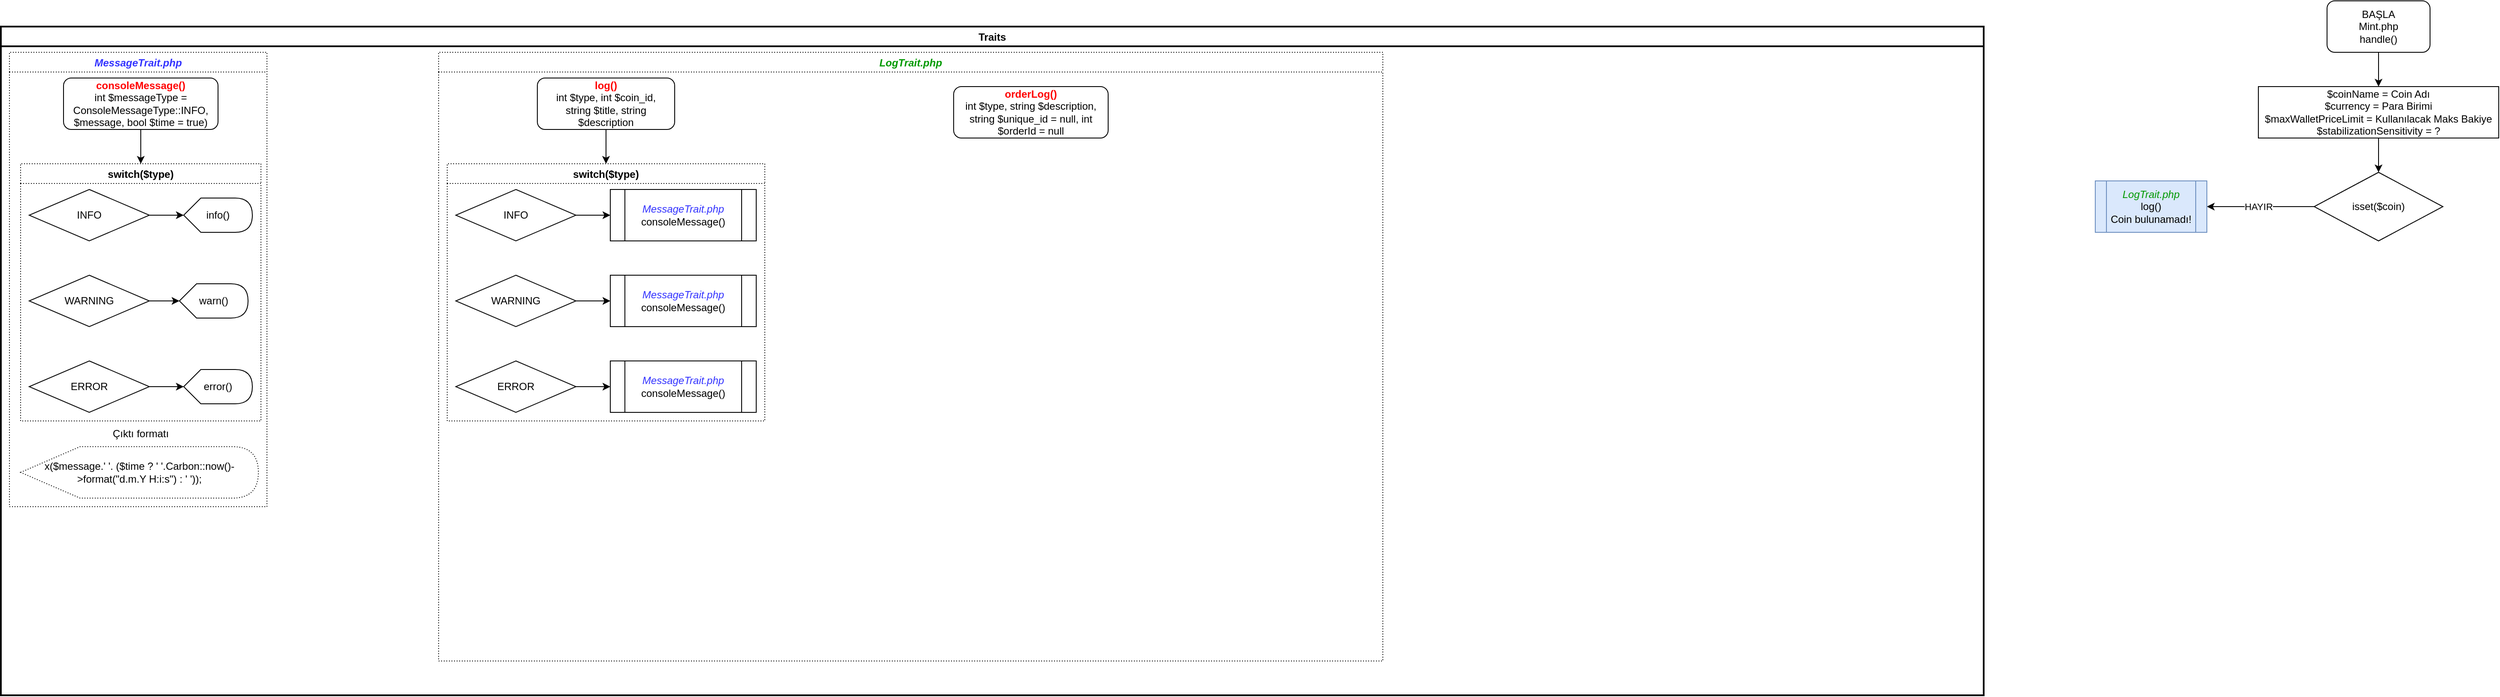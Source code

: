 <mxfile version="16.6.1" type="device"><diagram id="x8hatgNUpiKTEMEIa-kR" name="Page-1"><mxGraphModel dx="3903" dy="762" grid="1" gridSize="10" guides="1" tooltips="1" connect="1" arrows="1" fold="1" page="1" pageScale="1" pageWidth="827" pageHeight="1169" math="0" shadow="0"><root><mxCell id="0"/><mxCell id="1" parent="0"/><mxCell id="3pJT1Yo_kvICrIQvbIsh-3" style="edgeStyle=orthogonalEdgeStyle;rounded=0;orthogonalLoop=1;jettySize=auto;html=1;exitX=0.5;exitY=1;exitDx=0;exitDy=0;entryX=0.5;entryY=0;entryDx=0;entryDy=0;" edge="1" parent="1" source="GC-zcvYqzUX5ZqW-y8M7-28" target="3pJT1Yo_kvICrIQvbIsh-2"><mxGeometry relative="1" as="geometry"/></mxCell><mxCell id="GC-zcvYqzUX5ZqW-y8M7-28" value="BAŞLA&lt;br&gt;Mint.php&lt;br&gt;handle()" style="rounded=1;whiteSpace=wrap;html=1;" parent="1" vertex="1"><mxGeometry x="340" width="120" height="60" as="geometry"/></mxCell><mxCell id="3pJT1Yo_kvICrIQvbIsh-7" style="edgeStyle=orthogonalEdgeStyle;rounded=0;orthogonalLoop=1;jettySize=auto;html=1;exitX=0;exitY=0.5;exitDx=0;exitDy=0;entryX=1;entryY=0.5;entryDx=0;entryDy=0;" edge="1" parent="1" source="GC-zcvYqzUX5ZqW-y8M7-29" target="3pJT1Yo_kvICrIQvbIsh-11"><mxGeometry relative="1" as="geometry"><mxPoint x="210" y="270" as="targetPoint"/></mxGeometry></mxCell><mxCell id="3pJT1Yo_kvICrIQvbIsh-9" value="HAYIR" style="edgeLabel;html=1;align=center;verticalAlign=middle;resizable=0;points=[];" vertex="1" connectable="0" parent="3pJT1Yo_kvICrIQvbIsh-7"><mxGeometry x="0.328" y="2" relative="1" as="geometry"><mxPoint x="18" y="-2" as="offset"/></mxGeometry></mxCell><mxCell id="GC-zcvYqzUX5ZqW-y8M7-29" value="isset($coin)" style="rhombus;whiteSpace=wrap;html=1;" parent="1" vertex="1"><mxGeometry x="325" y="200" width="150" height="80" as="geometry"/></mxCell><mxCell id="3pJT1Yo_kvICrIQvbIsh-10" style="edgeStyle=orthogonalEdgeStyle;rounded=0;orthogonalLoop=1;jettySize=auto;html=1;exitX=0.5;exitY=1;exitDx=0;exitDy=0;entryX=0.5;entryY=0;entryDx=0;entryDy=0;" edge="1" parent="1" source="3pJT1Yo_kvICrIQvbIsh-2" target="GC-zcvYqzUX5ZqW-y8M7-29"><mxGeometry relative="1" as="geometry"/></mxCell><mxCell id="3pJT1Yo_kvICrIQvbIsh-2" value="$coinName = Coin Adı&lt;br&gt;$currency = Para Birimi&lt;br&gt;$maxWalletPriceLimit = Kullanılacak Maks Bakiye&lt;br&gt;$stabilizationSensitivity = ?" style="rounded=0;whiteSpace=wrap;html=1;" vertex="1" parent="1"><mxGeometry x="260" y="100" width="280" height="60" as="geometry"/></mxCell><mxCell id="3pJT1Yo_kvICrIQvbIsh-11" value="&lt;span&gt;&lt;font color=&quot;#009900&quot; style=&quot;font-style: italic&quot;&gt;LogTrait.php&lt;/font&gt;&lt;br&gt;log()&lt;/span&gt;&lt;br&gt;&lt;span&gt;Coin bulunamadı!&lt;/span&gt;" style="shape=process;whiteSpace=wrap;html=1;backgroundOutline=1;fillColor=#dae8fc;strokeColor=#6c8ebf;" vertex="1" parent="1"><mxGeometry x="70" y="210" width="130" height="60" as="geometry"/></mxCell><mxCell id="3pJT1Yo_kvICrIQvbIsh-24" value="Traits" style="swimlane;strokeWidth=2;" vertex="1" parent="1"><mxGeometry x="-2370" y="30" width="2310" height="780" as="geometry"><mxRectangle x="-2360" y="30" width="60" height="23" as="alternateBounds"/></mxGeometry></mxCell><mxCell id="3pJT1Yo_kvICrIQvbIsh-23" value="MessageTrait.php" style="swimlane;strokeColor=#000000;strokeWidth=1;dashed=1;dashPattern=1 2;fontColor=#3333FF;fontStyle=3" vertex="1" parent="3pJT1Yo_kvICrIQvbIsh-24"><mxGeometry x="10" y="30" width="300" height="530" as="geometry"><mxRectangle x="10" y="30" width="130" height="23" as="alternateBounds"/></mxGeometry></mxCell><mxCell id="3pJT1Yo_kvICrIQvbIsh-63" style="edgeStyle=orthogonalEdgeStyle;rounded=0;orthogonalLoop=1;jettySize=auto;html=1;exitX=0.5;exitY=1;exitDx=0;exitDy=0;entryX=0.5;entryY=0;entryDx=0;entryDy=0;fontColor=#000000;" edge="1" parent="3pJT1Yo_kvICrIQvbIsh-23" source="3pJT1Yo_kvICrIQvbIsh-25" target="3pJT1Yo_kvICrIQvbIsh-53"><mxGeometry relative="1" as="geometry"/></mxCell><mxCell id="3pJT1Yo_kvICrIQvbIsh-25" value="&lt;font color=&quot;#ff0000&quot;&gt;&lt;b&gt;consoleMessage()&lt;/b&gt;&lt;/font&gt;&lt;br&gt;int $messageType = ConsoleMessageType::INFO, $message, bool $time = true)" style="rounded=1;whiteSpace=wrap;html=1;" vertex="1" parent="3pJT1Yo_kvICrIQvbIsh-23"><mxGeometry x="63" y="30" width="180" height="60" as="geometry"/></mxCell><mxCell id="3pJT1Yo_kvICrIQvbIsh-53" value="switch($type)" style="swimlane;dashed=1;dashPattern=1 2;fontColor=#000000;strokeColor=default;strokeWidth=1;" vertex="1" parent="3pJT1Yo_kvICrIQvbIsh-23"><mxGeometry x="13" y="130" width="280" height="300" as="geometry"/></mxCell><mxCell id="3pJT1Yo_kvICrIQvbIsh-67" style="edgeStyle=orthogonalEdgeStyle;rounded=0;orthogonalLoop=1;jettySize=auto;html=1;exitX=1;exitY=0.5;exitDx=0;exitDy=0;entryX=0;entryY=0.5;entryDx=0;entryDy=0;entryPerimeter=0;fontColor=#000000;" edge="1" parent="3pJT1Yo_kvICrIQvbIsh-53" source="3pJT1Yo_kvICrIQvbIsh-54" target="3pJT1Yo_kvICrIQvbIsh-64"><mxGeometry relative="1" as="geometry"/></mxCell><mxCell id="3pJT1Yo_kvICrIQvbIsh-54" value="INFO" style="rhombus;whiteSpace=wrap;html=1;" vertex="1" parent="3pJT1Yo_kvICrIQvbIsh-53"><mxGeometry x="10" y="30" width="140" height="60" as="geometry"/></mxCell><mxCell id="3pJT1Yo_kvICrIQvbIsh-68" style="edgeStyle=orthogonalEdgeStyle;rounded=0;orthogonalLoop=1;jettySize=auto;html=1;exitX=1;exitY=0.5;exitDx=0;exitDy=0;entryX=0;entryY=0.5;entryDx=0;entryDy=0;entryPerimeter=0;fontColor=#000000;" edge="1" parent="3pJT1Yo_kvICrIQvbIsh-53" source="3pJT1Yo_kvICrIQvbIsh-55" target="3pJT1Yo_kvICrIQvbIsh-65"><mxGeometry relative="1" as="geometry"/></mxCell><mxCell id="3pJT1Yo_kvICrIQvbIsh-55" value="WARNING" style="rhombus;whiteSpace=wrap;html=1;" vertex="1" parent="3pJT1Yo_kvICrIQvbIsh-53"><mxGeometry x="10" y="130" width="140" height="60" as="geometry"/></mxCell><mxCell id="3pJT1Yo_kvICrIQvbIsh-69" style="edgeStyle=orthogonalEdgeStyle;rounded=0;orthogonalLoop=1;jettySize=auto;html=1;exitX=1;exitY=0.5;exitDx=0;exitDy=0;entryX=0;entryY=0.5;entryDx=0;entryDy=0;entryPerimeter=0;fontColor=#000000;" edge="1" parent="3pJT1Yo_kvICrIQvbIsh-53" source="3pJT1Yo_kvICrIQvbIsh-56" target="3pJT1Yo_kvICrIQvbIsh-66"><mxGeometry relative="1" as="geometry"/></mxCell><mxCell id="3pJT1Yo_kvICrIQvbIsh-56" value="ERROR" style="rhombus;whiteSpace=wrap;html=1;" vertex="1" parent="3pJT1Yo_kvICrIQvbIsh-53"><mxGeometry x="10" y="230" width="140" height="60" as="geometry"/></mxCell><mxCell id="3pJT1Yo_kvICrIQvbIsh-64" value="info()" style="shape=display;whiteSpace=wrap;html=1;" vertex="1" parent="3pJT1Yo_kvICrIQvbIsh-53"><mxGeometry x="190" y="40" width="80" height="40" as="geometry"/></mxCell><mxCell id="3pJT1Yo_kvICrIQvbIsh-66" value="error()" style="shape=display;whiteSpace=wrap;html=1;" vertex="1" parent="3pJT1Yo_kvICrIQvbIsh-53"><mxGeometry x="190" y="240" width="80" height="40" as="geometry"/></mxCell><mxCell id="3pJT1Yo_kvICrIQvbIsh-65" value="warn()" style="shape=display;whiteSpace=wrap;html=1;" vertex="1" parent="3pJT1Yo_kvICrIQvbIsh-53"><mxGeometry x="185" y="140" width="80" height="40" as="geometry"/></mxCell><mxCell id="3pJT1Yo_kvICrIQvbIsh-71" value="x($message.' '. ($time ? ' '.Carbon::now()-&amp;gt;format(&quot;d.m.Y H:i:s&quot;) : ' '));" style="shape=display;whiteSpace=wrap;html=1;dashed=1;dashPattern=1 2;" vertex="1" parent="3pJT1Yo_kvICrIQvbIsh-23"><mxGeometry x="13" y="460" width="277" height="60" as="geometry"/></mxCell><mxCell id="3pJT1Yo_kvICrIQvbIsh-72" value="Çıktı formatı" style="text;html=1;strokeColor=none;fillColor=none;align=center;verticalAlign=middle;whiteSpace=wrap;rounded=0;dashed=1;dashPattern=1 2;fontColor=#000000;" vertex="1" parent="3pJT1Yo_kvICrIQvbIsh-23"><mxGeometry x="108" y="430" width="90" height="30" as="geometry"/></mxCell><mxCell id="3pJT1Yo_kvICrIQvbIsh-13" value="LogTrait.php" style="swimlane;dashed=1;dashPattern=1 2;fontColor=#009900;fontStyle=3" vertex="1" parent="3pJT1Yo_kvICrIQvbIsh-24"><mxGeometry x="510" y="30" width="1100" height="710" as="geometry"><mxRectangle x="980" y="30" width="110" height="23" as="alternateBounds"/></mxGeometry></mxCell><mxCell id="3pJT1Yo_kvICrIQvbIsh-52" style="edgeStyle=orthogonalEdgeStyle;rounded=0;orthogonalLoop=1;jettySize=auto;html=1;exitX=0.5;exitY=1;exitDx=0;exitDy=0;entryX=0.5;entryY=0;entryDx=0;entryDy=0;fontColor=#000000;" edge="1" parent="3pJT1Yo_kvICrIQvbIsh-13" source="3pJT1Yo_kvICrIQvbIsh-15" target="3pJT1Yo_kvICrIQvbIsh-51"><mxGeometry relative="1" as="geometry"/></mxCell><mxCell id="3pJT1Yo_kvICrIQvbIsh-15" value="&lt;font color=&quot;#ff0000&quot;&gt;&lt;b&gt;log()&lt;/b&gt;&lt;/font&gt;&lt;br&gt;int $type, int $coin_id, &lt;br&gt;string $title, string $description" style="rounded=1;whiteSpace=wrap;html=1;" vertex="1" parent="3pJT1Yo_kvICrIQvbIsh-13"><mxGeometry x="115" y="30" width="160" height="60" as="geometry"/></mxCell><mxCell id="3pJT1Yo_kvICrIQvbIsh-16" value="&lt;font color=&quot;#ff0000&quot;&gt;&lt;b&gt;orderLog()&lt;/b&gt;&lt;/font&gt;&lt;br&gt;int $type, string $description, string $unique_id = null, int $orderId = null" style="rounded=1;whiteSpace=wrap;html=1;" vertex="1" parent="3pJT1Yo_kvICrIQvbIsh-13"><mxGeometry x="600" y="40" width="180" height="60" as="geometry"/></mxCell><mxCell id="3pJT1Yo_kvICrIQvbIsh-51" value="switch($type)" style="swimlane;dashed=1;dashPattern=1 2;fontColor=#000000;strokeColor=default;strokeWidth=1;" vertex="1" parent="3pJT1Yo_kvICrIQvbIsh-13"><mxGeometry x="10" y="130" width="370" height="300" as="geometry"/></mxCell><mxCell id="3pJT1Yo_kvICrIQvbIsh-17" value="INFO" style="rhombus;whiteSpace=wrap;html=1;" vertex="1" parent="3pJT1Yo_kvICrIQvbIsh-51"><mxGeometry x="10" y="30" width="140" height="60" as="geometry"/></mxCell><mxCell id="3pJT1Yo_kvICrIQvbIsh-18" value="WARNING" style="rhombus;whiteSpace=wrap;html=1;" vertex="1" parent="3pJT1Yo_kvICrIQvbIsh-51"><mxGeometry x="10" y="130" width="140" height="60" as="geometry"/></mxCell><mxCell id="3pJT1Yo_kvICrIQvbIsh-19" value="ERROR" style="rhombus;whiteSpace=wrap;html=1;" vertex="1" parent="3pJT1Yo_kvICrIQvbIsh-51"><mxGeometry x="10" y="230" width="140" height="60" as="geometry"/></mxCell><mxCell id="3pJT1Yo_kvICrIQvbIsh-38" value="&lt;font color=&quot;#3333ff&quot;&gt;&lt;i&gt;MessageTrait.php&lt;/i&gt;&lt;/font&gt;&lt;br&gt;consoleMessage()&lt;br&gt;" style="shape=process;whiteSpace=wrap;html=1;backgroundOutline=1;" vertex="1" parent="3pJT1Yo_kvICrIQvbIsh-51"><mxGeometry x="190" y="30" width="170" height="60" as="geometry"/></mxCell><mxCell id="3pJT1Yo_kvICrIQvbIsh-41" style="edgeStyle=orthogonalEdgeStyle;rounded=0;orthogonalLoop=1;jettySize=auto;html=1;exitX=1;exitY=0.5;exitDx=0;exitDy=0;entryX=0;entryY=0.5;entryDx=0;entryDy=0;" edge="1" parent="3pJT1Yo_kvICrIQvbIsh-51" source="3pJT1Yo_kvICrIQvbIsh-17" target="3pJT1Yo_kvICrIQvbIsh-38"><mxGeometry relative="1" as="geometry"/></mxCell><mxCell id="3pJT1Yo_kvICrIQvbIsh-45" value="&lt;font color=&quot;#3333ff&quot;&gt;&lt;i&gt;MessageTrait.php&lt;/i&gt;&lt;/font&gt;&lt;br&gt;consoleMessage()" style="shape=process;whiteSpace=wrap;html=1;backgroundOutline=1;" vertex="1" parent="3pJT1Yo_kvICrIQvbIsh-51"><mxGeometry x="190" y="130" width="170" height="60" as="geometry"/></mxCell><mxCell id="3pJT1Yo_kvICrIQvbIsh-42" style="edgeStyle=orthogonalEdgeStyle;rounded=0;orthogonalLoop=1;jettySize=auto;html=1;exitX=1;exitY=0.5;exitDx=0;exitDy=0;entryX=0;entryY=0.5;entryDx=0;entryDy=0;" edge="1" parent="3pJT1Yo_kvICrIQvbIsh-51" source="3pJT1Yo_kvICrIQvbIsh-18" target="3pJT1Yo_kvICrIQvbIsh-45"><mxGeometry relative="1" as="geometry"><mxPoint x="210" y="190" as="targetPoint"/></mxGeometry></mxCell><mxCell id="3pJT1Yo_kvICrIQvbIsh-44" value="&lt;font color=&quot;#3333ff&quot;&gt;&lt;i&gt;MessageTrait.php&lt;/i&gt;&lt;/font&gt;&lt;br&gt;consoleMessage()" style="shape=process;whiteSpace=wrap;html=1;backgroundOutline=1;" vertex="1" parent="3pJT1Yo_kvICrIQvbIsh-51"><mxGeometry x="190" y="230" width="170" height="60" as="geometry"/></mxCell><mxCell id="3pJT1Yo_kvICrIQvbIsh-43" style="edgeStyle=orthogonalEdgeStyle;rounded=0;orthogonalLoop=1;jettySize=auto;html=1;exitX=1;exitY=0.5;exitDx=0;exitDy=0;entryX=0;entryY=0.5;entryDx=0;entryDy=0;" edge="1" parent="3pJT1Yo_kvICrIQvbIsh-51" source="3pJT1Yo_kvICrIQvbIsh-19" target="3pJT1Yo_kvICrIQvbIsh-44"><mxGeometry relative="1" as="geometry"><mxPoint x="210" y="310" as="targetPoint"/></mxGeometry></mxCell></root></mxGraphModel></diagram></mxfile>